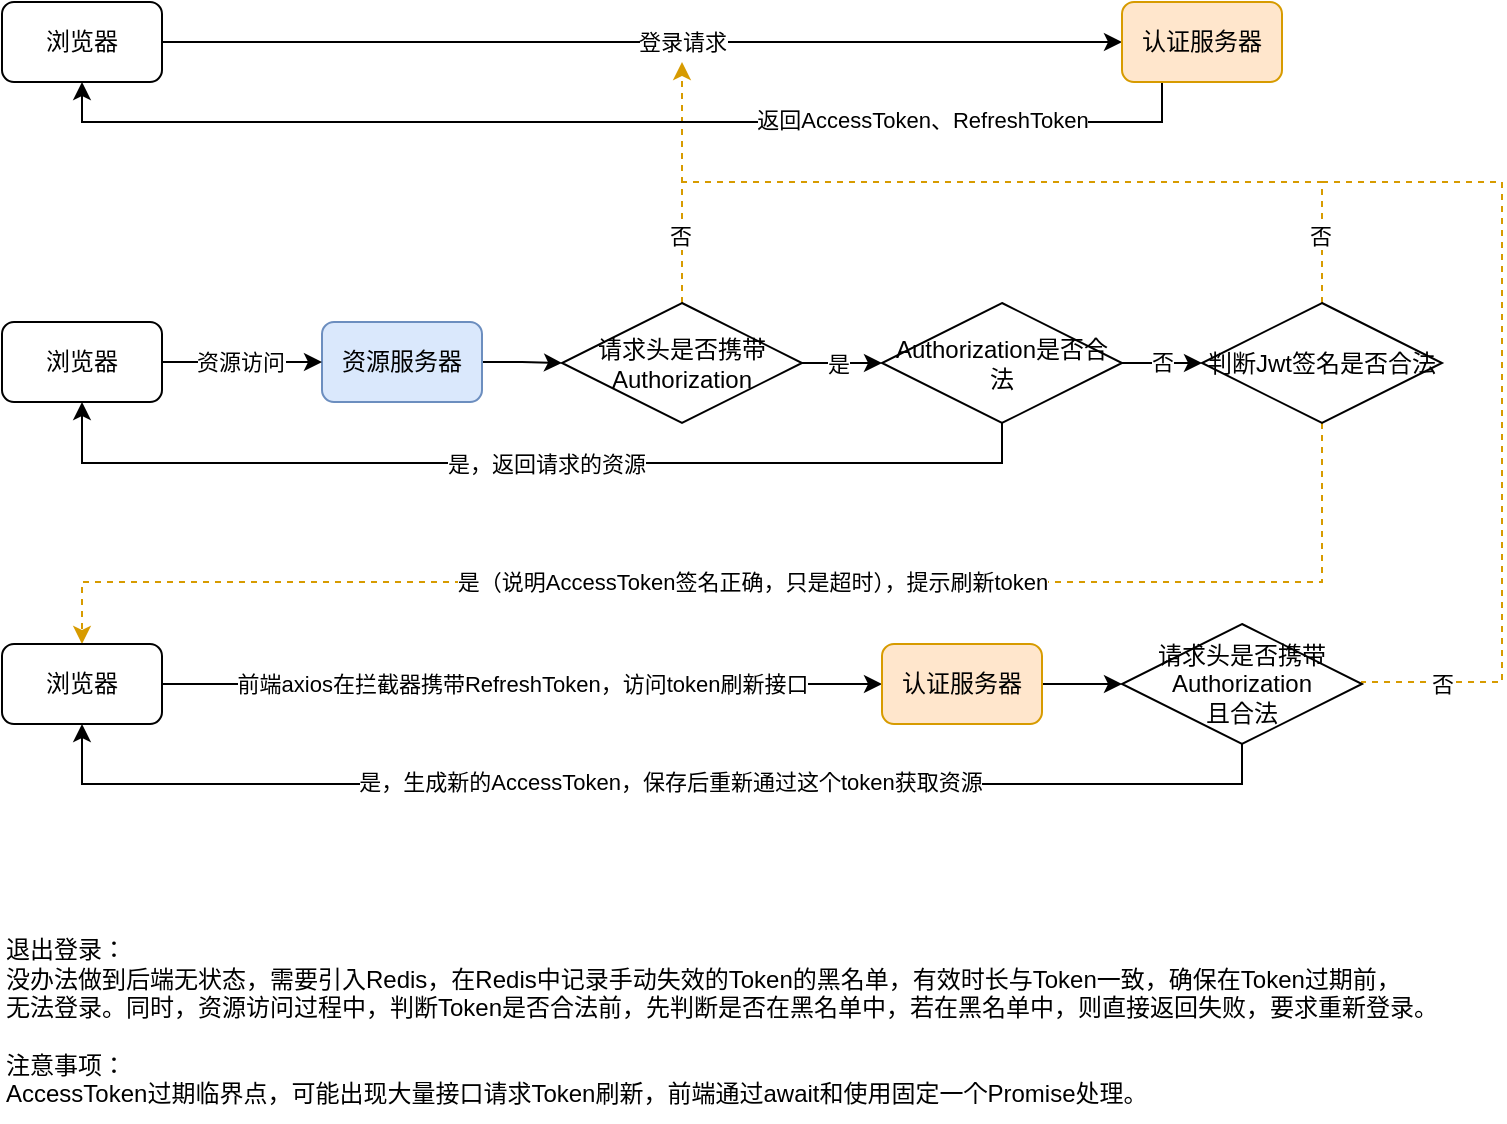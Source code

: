 <mxfile version="22.0.2" type="device">
  <diagram name="第 1 页" id="3jP_N0vnEUosgf4i0ebO">
    <mxGraphModel dx="1434" dy="844" grid="1" gridSize="10" guides="1" tooltips="1" connect="1" arrows="1" fold="1" page="1" pageScale="1" pageWidth="827" pageHeight="1169" math="0" shadow="0">
      <root>
        <mxCell id="0" />
        <mxCell id="1" parent="0" />
        <mxCell id="0pUvZwugex_hYaIlVKQf-13" style="edgeStyle=orthogonalEdgeStyle;rounded=0;orthogonalLoop=1;jettySize=auto;html=1;exitX=1;exitY=0.5;exitDx=0;exitDy=0;" parent="1" source="0pUvZwugex_hYaIlVKQf-2" target="0pUvZwugex_hYaIlVKQf-12" edge="1">
          <mxGeometry relative="1" as="geometry" />
        </mxCell>
        <mxCell id="0pUvZwugex_hYaIlVKQf-24" value="登录请求" style="edgeLabel;html=1;align=center;verticalAlign=middle;resizable=0;points=[];" parent="0pUvZwugex_hYaIlVKQf-13" vertex="1" connectable="0">
          <mxGeometry x="-0.338" y="-1" relative="1" as="geometry">
            <mxPoint x="101" y="-1" as="offset" />
          </mxGeometry>
        </mxCell>
        <mxCell id="0pUvZwugex_hYaIlVKQf-2" value="浏览器" style="rounded=1;whiteSpace=wrap;html=1;" parent="1" vertex="1">
          <mxGeometry x="39" y="80" width="80" height="40" as="geometry" />
        </mxCell>
        <mxCell id="0pUvZwugex_hYaIlVKQf-64" style="edgeStyle=orthogonalEdgeStyle;rounded=0;orthogonalLoop=1;jettySize=auto;html=1;exitX=1;exitY=0.5;exitDx=0;exitDy=0;entryX=0;entryY=0.5;entryDx=0;entryDy=0;" parent="1" source="0pUvZwugex_hYaIlVKQf-4" target="0pUvZwugex_hYaIlVKQf-7" edge="1">
          <mxGeometry relative="1" as="geometry" />
        </mxCell>
        <mxCell id="0pUvZwugex_hYaIlVKQf-4" value="资源服务器" style="rounded=1;whiteSpace=wrap;html=1;fillColor=#dae8fc;strokeColor=#6c8ebf;" parent="1" vertex="1">
          <mxGeometry x="199" y="240" width="80" height="40" as="geometry" />
        </mxCell>
        <mxCell id="0pUvZwugex_hYaIlVKQf-11" style="edgeStyle=orthogonalEdgeStyle;rounded=0;orthogonalLoop=1;jettySize=auto;html=1;exitX=1;exitY=0.5;exitDx=0;exitDy=0;entryX=0;entryY=0.5;entryDx=0;entryDy=0;" parent="1" source="0pUvZwugex_hYaIlVKQf-7" target="0pUvZwugex_hYaIlVKQf-10" edge="1">
          <mxGeometry relative="1" as="geometry" />
        </mxCell>
        <mxCell id="0pUvZwugex_hYaIlVKQf-32" value="是" style="edgeLabel;html=1;align=center;verticalAlign=middle;resizable=0;points=[];" parent="0pUvZwugex_hYaIlVKQf-11" vertex="1" connectable="0">
          <mxGeometry x="-0.125" relative="1" as="geometry">
            <mxPoint as="offset" />
          </mxGeometry>
        </mxCell>
        <mxCell id="0pUvZwugex_hYaIlVKQf-65" style="edgeStyle=orthogonalEdgeStyle;rounded=0;orthogonalLoop=1;jettySize=auto;html=1;exitX=0.5;exitY=0;exitDx=0;exitDy=0;dashed=1;fillColor=#ffe6cc;strokeColor=#d79b00;" parent="1" source="0pUvZwugex_hYaIlVKQf-7" edge="1">
          <mxGeometry relative="1" as="geometry">
            <mxPoint x="379" y="110" as="targetPoint" />
          </mxGeometry>
        </mxCell>
        <mxCell id="0pUvZwugex_hYaIlVKQf-67" value="否" style="edgeLabel;html=1;align=center;verticalAlign=middle;resizable=0;points=[];" parent="0pUvZwugex_hYaIlVKQf-65" vertex="1" connectable="0">
          <mxGeometry x="-0.446" y="1" relative="1" as="geometry">
            <mxPoint as="offset" />
          </mxGeometry>
        </mxCell>
        <mxCell id="0pUvZwugex_hYaIlVKQf-7" value="请求头是否携带&lt;br&gt;Authorization" style="rhombus;whiteSpace=wrap;html=1;" parent="1" vertex="1">
          <mxGeometry x="319" y="230.5" width="120" height="60" as="geometry" />
        </mxCell>
        <mxCell id="0pUvZwugex_hYaIlVKQf-44" style="edgeStyle=orthogonalEdgeStyle;rounded=0;orthogonalLoop=1;jettySize=auto;html=1;exitX=1;exitY=0.5;exitDx=0;exitDy=0;entryX=0;entryY=0.5;entryDx=0;entryDy=0;" parent="1" source="0pUvZwugex_hYaIlVKQf-10" target="0pUvZwugex_hYaIlVKQf-43" edge="1">
          <mxGeometry relative="1" as="geometry" />
        </mxCell>
        <mxCell id="0pUvZwugex_hYaIlVKQf-45" value="否" style="edgeLabel;html=1;align=center;verticalAlign=middle;resizable=0;points=[];" parent="0pUvZwugex_hYaIlVKQf-44" vertex="1" connectable="0">
          <mxGeometry y="1" relative="1" as="geometry">
            <mxPoint as="offset" />
          </mxGeometry>
        </mxCell>
        <mxCell id="0pUvZwugex_hYaIlVKQf-46" style="edgeStyle=orthogonalEdgeStyle;rounded=0;orthogonalLoop=1;jettySize=auto;html=1;exitX=0.5;exitY=1;exitDx=0;exitDy=0;entryX=0.5;entryY=1;entryDx=0;entryDy=0;" parent="1" source="0pUvZwugex_hYaIlVKQf-10" target="0pUvZwugex_hYaIlVKQf-17" edge="1">
          <mxGeometry relative="1" as="geometry" />
        </mxCell>
        <mxCell id="0pUvZwugex_hYaIlVKQf-48" value="是，返回请求的资源" style="edgeLabel;html=1;align=center;verticalAlign=middle;resizable=0;points=[];" parent="0pUvZwugex_hYaIlVKQf-46" vertex="1" connectable="0">
          <mxGeometry x="-0.027" relative="1" as="geometry">
            <mxPoint as="offset" />
          </mxGeometry>
        </mxCell>
        <mxCell id="0pUvZwugex_hYaIlVKQf-10" value="Authorization是否合法" style="rhombus;whiteSpace=wrap;html=1;" parent="1" vertex="1">
          <mxGeometry x="479" y="230.5" width="120" height="60" as="geometry" />
        </mxCell>
        <mxCell id="0pUvZwugex_hYaIlVKQf-15" style="edgeStyle=orthogonalEdgeStyle;rounded=0;orthogonalLoop=1;jettySize=auto;html=1;exitX=0.5;exitY=1;exitDx=0;exitDy=0;entryX=0.5;entryY=1;entryDx=0;entryDy=0;" parent="1" source="0pUvZwugex_hYaIlVKQf-12" target="0pUvZwugex_hYaIlVKQf-2" edge="1">
          <mxGeometry relative="1" as="geometry">
            <Array as="points">
              <mxPoint x="619" y="120" />
              <mxPoint x="619" y="140" />
              <mxPoint x="79" y="140" />
            </Array>
          </mxGeometry>
        </mxCell>
        <mxCell id="0pUvZwugex_hYaIlVKQf-27" value="返回AccessToken、RefreshToken" style="edgeLabel;html=1;align=center;verticalAlign=middle;resizable=0;points=[];" parent="0pUvZwugex_hYaIlVKQf-15" vertex="1" connectable="0">
          <mxGeometry x="-0.47" y="-1" relative="1" as="geometry">
            <mxPoint x="-1" as="offset" />
          </mxGeometry>
        </mxCell>
        <mxCell id="0pUvZwugex_hYaIlVKQf-12" value="认证服务器" style="rounded=1;whiteSpace=wrap;html=1;fillColor=#ffe6cc;strokeColor=#d79b00;" parent="1" vertex="1">
          <mxGeometry x="599" y="80" width="80" height="40" as="geometry" />
        </mxCell>
        <mxCell id="0pUvZwugex_hYaIlVKQf-18" style="edgeStyle=orthogonalEdgeStyle;rounded=0;orthogonalLoop=1;jettySize=auto;html=1;exitX=1;exitY=0.5;exitDx=0;exitDy=0;entryX=0;entryY=0.5;entryDx=0;entryDy=0;" parent="1" source="0pUvZwugex_hYaIlVKQf-17" target="0pUvZwugex_hYaIlVKQf-4" edge="1">
          <mxGeometry relative="1" as="geometry" />
        </mxCell>
        <mxCell id="0pUvZwugex_hYaIlVKQf-31" value="资源访问" style="edgeLabel;html=1;align=center;verticalAlign=middle;resizable=0;points=[];" parent="0pUvZwugex_hYaIlVKQf-18" vertex="1" connectable="0">
          <mxGeometry x="-0.025" y="-1" relative="1" as="geometry">
            <mxPoint y="-1" as="offset" />
          </mxGeometry>
        </mxCell>
        <mxCell id="0pUvZwugex_hYaIlVKQf-17" value="浏览器" style="rounded=1;whiteSpace=wrap;html=1;" parent="1" vertex="1">
          <mxGeometry x="39" y="240" width="80" height="40" as="geometry" />
        </mxCell>
        <mxCell id="0pUvZwugex_hYaIlVKQf-58" style="edgeStyle=orthogonalEdgeStyle;rounded=0;orthogonalLoop=1;jettySize=auto;html=1;exitX=0.5;exitY=1;exitDx=0;exitDy=0;fillColor=#ffe6cc;strokeColor=#d79b00;dashed=1;" parent="1" source="0pUvZwugex_hYaIlVKQf-43" target="0pUvZwugex_hYaIlVKQf-57" edge="1">
          <mxGeometry relative="1" as="geometry">
            <Array as="points">
              <mxPoint x="699" y="370" />
              <mxPoint x="79" y="370" />
            </Array>
          </mxGeometry>
        </mxCell>
        <mxCell id="0pUvZwugex_hYaIlVKQf-59" value="是（说明AccessToken签名正确，只是超时），提示刷新token" style="edgeLabel;html=1;align=center;verticalAlign=middle;resizable=0;points=[];" parent="0pUvZwugex_hYaIlVKQf-58" vertex="1" connectable="0">
          <mxGeometry x="0.38" y="-1" relative="1" as="geometry">
            <mxPoint x="139" y="1" as="offset" />
          </mxGeometry>
        </mxCell>
        <mxCell id="0pUvZwugex_hYaIlVKQf-66" style="rounded=0;orthogonalLoop=1;jettySize=auto;html=1;exitX=0.5;exitY=0;exitDx=0;exitDy=0;edgeStyle=elbowEdgeStyle;dashed=1;endArrow=none;endFill=0;fillColor=#ffe6cc;strokeColor=#d79b00;" parent="1" source="0pUvZwugex_hYaIlVKQf-43" edge="1">
          <mxGeometry relative="1" as="geometry">
            <mxPoint x="379" y="170" as="targetPoint" />
            <Array as="points">
              <mxPoint x="699" y="190" />
            </Array>
          </mxGeometry>
        </mxCell>
        <mxCell id="0pUvZwugex_hYaIlVKQf-68" value="否" style="edgeLabel;html=1;align=center;verticalAlign=middle;resizable=0;points=[];" parent="0pUvZwugex_hYaIlVKQf-66" vertex="1" connectable="0">
          <mxGeometry x="-0.85" y="-2" relative="1" as="geometry">
            <mxPoint x="-3" y="-5" as="offset" />
          </mxGeometry>
        </mxCell>
        <mxCell id="0pUvZwugex_hYaIlVKQf-43" value="判断Jwt签名是否合法" style="rhombus;whiteSpace=wrap;html=1;" parent="1" vertex="1">
          <mxGeometry x="639" y="230.5" width="120" height="60" as="geometry" />
        </mxCell>
        <mxCell id="0pUvZwugex_hYaIlVKQf-61" style="edgeStyle=orthogonalEdgeStyle;rounded=0;orthogonalLoop=1;jettySize=auto;html=1;exitX=1;exitY=0.5;exitDx=0;exitDy=0;entryX=0;entryY=0.5;entryDx=0;entryDy=0;" parent="1" source="0pUvZwugex_hYaIlVKQf-57" target="0pUvZwugex_hYaIlVKQf-60" edge="1">
          <mxGeometry relative="1" as="geometry" />
        </mxCell>
        <mxCell id="0pUvZwugex_hYaIlVKQf-62" value="前端axios在拦截器携带RefreshToken，访问token刷新接口" style="edgeLabel;html=1;align=center;verticalAlign=middle;resizable=0;points=[];" parent="0pUvZwugex_hYaIlVKQf-61" vertex="1" connectable="0">
          <mxGeometry x="-0.225" y="-1" relative="1" as="geometry">
            <mxPoint x="40" y="-1" as="offset" />
          </mxGeometry>
        </mxCell>
        <mxCell id="0pUvZwugex_hYaIlVKQf-57" value="浏览器" style="rounded=1;whiteSpace=wrap;html=1;" parent="1" vertex="1">
          <mxGeometry x="39" y="401" width="80" height="40" as="geometry" />
        </mxCell>
        <mxCell id="0pUvZwugex_hYaIlVKQf-70" style="edgeStyle=orthogonalEdgeStyle;rounded=0;orthogonalLoop=1;jettySize=auto;html=1;exitX=1;exitY=0.5;exitDx=0;exitDy=0;entryX=0;entryY=0.5;entryDx=0;entryDy=0;" parent="1" source="0pUvZwugex_hYaIlVKQf-60" target="0pUvZwugex_hYaIlVKQf-69" edge="1">
          <mxGeometry relative="1" as="geometry" />
        </mxCell>
        <mxCell id="0pUvZwugex_hYaIlVKQf-60" value="认证服务器" style="rounded=1;whiteSpace=wrap;html=1;fillColor=#ffe6cc;strokeColor=#d79b00;" parent="1" vertex="1">
          <mxGeometry x="479" y="401" width="80" height="40" as="geometry" />
        </mxCell>
        <mxCell id="0pUvZwugex_hYaIlVKQf-73" style="edgeStyle=orthogonalEdgeStyle;rounded=0;orthogonalLoop=1;jettySize=auto;html=1;exitX=1;exitY=0.5;exitDx=0;exitDy=0;endArrow=none;endFill=0;dashed=1;fillColor=#ffe6cc;strokeColor=#d79b00;" parent="1" source="0pUvZwugex_hYaIlVKQf-69" edge="1">
          <mxGeometry relative="1" as="geometry">
            <mxPoint x="699" y="170" as="targetPoint" />
            <Array as="points">
              <mxPoint x="719" y="420" />
              <mxPoint x="789" y="420" />
              <mxPoint x="789" y="170" />
            </Array>
          </mxGeometry>
        </mxCell>
        <mxCell id="0pUvZwugex_hYaIlVKQf-74" value="否" style="edgeLabel;html=1;align=center;verticalAlign=middle;resizable=0;points=[];" parent="0pUvZwugex_hYaIlVKQf-73" vertex="1" connectable="0">
          <mxGeometry x="-0.312" relative="1" as="geometry">
            <mxPoint x="-30" y="71" as="offset" />
          </mxGeometry>
        </mxCell>
        <mxCell id="0pUvZwugex_hYaIlVKQf-76" style="edgeStyle=orthogonalEdgeStyle;rounded=0;orthogonalLoop=1;jettySize=auto;html=1;exitX=0.5;exitY=1;exitDx=0;exitDy=0;entryX=0.5;entryY=1;entryDx=0;entryDy=0;" parent="1" source="0pUvZwugex_hYaIlVKQf-69" target="0pUvZwugex_hYaIlVKQf-57" edge="1">
          <mxGeometry relative="1" as="geometry" />
        </mxCell>
        <mxCell id="0pUvZwugex_hYaIlVKQf-79" value="是，生成新的AccessToken，保存后重新通过这个token获取资源" style="edgeLabel;html=1;align=center;verticalAlign=middle;resizable=0;points=[];" parent="0pUvZwugex_hYaIlVKQf-76" vertex="1" connectable="0">
          <mxGeometry x="0.308" y="2" relative="1" as="geometry">
            <mxPoint x="106" y="-3" as="offset" />
          </mxGeometry>
        </mxCell>
        <mxCell id="0pUvZwugex_hYaIlVKQf-69" value="请求头是否携带&lt;br&gt;Authorization&lt;br&gt;且合法" style="rhombus;whiteSpace=wrap;html=1;" parent="1" vertex="1">
          <mxGeometry x="599" y="391" width="120" height="60" as="geometry" />
        </mxCell>
        <mxCell id="0pUvZwugex_hYaIlVKQf-80" value="退出登录：&lt;br&gt;没办法做到后端无状态，需要引入Redis，在Redis中记录手动失效的Token的黑名单，有效时长与Token一致，确保在Token过期前，&lt;br&gt;无法登录。同时，资源访问过程中，判断Token是否合法前，先判断是否在黑名单中，若在黑名单中，则直接返回失败，要求重新登录。&lt;br&gt;&lt;br&gt;注意事项：&lt;br&gt;AccessToken过期临界点，可能出现大量接口请求Token刷新，前端通过await和使用固定一个Promise处理。" style="text;html=1;align=left;verticalAlign=middle;resizable=0;points=[];autosize=1;strokeColor=none;fillColor=none;" parent="1" vertex="1">
          <mxGeometry x="39" y="540" width="740" height="100" as="geometry" />
        </mxCell>
      </root>
    </mxGraphModel>
  </diagram>
</mxfile>
